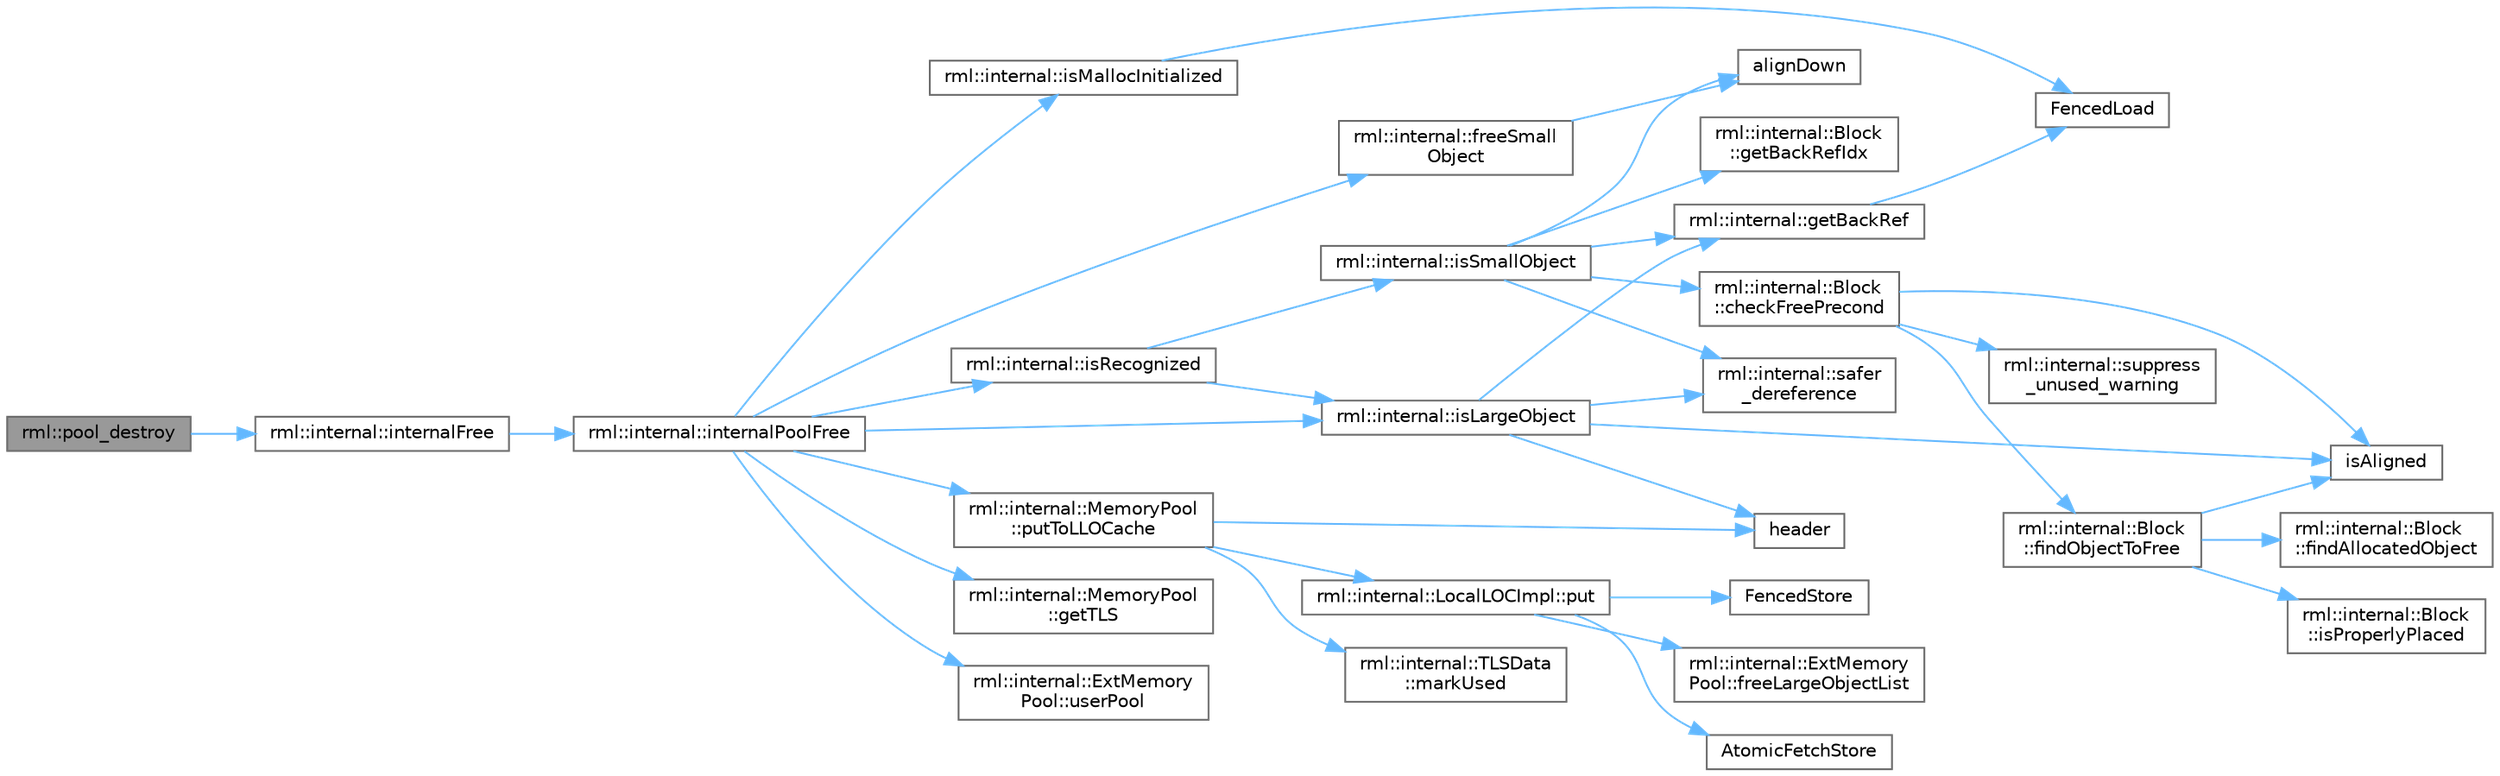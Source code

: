 digraph "rml::pool_destroy"
{
 // LATEX_PDF_SIZE
  bgcolor="transparent";
  edge [fontname=Helvetica,fontsize=10,labelfontname=Helvetica,labelfontsize=10];
  node [fontname=Helvetica,fontsize=10,shape=box,height=0.2,width=0.4];
  rankdir="LR";
  Node1 [id="Node000001",label="rml::pool_destroy",height=0.2,width=0.4,color="gray40", fillcolor="grey60", style="filled", fontcolor="black",tooltip=" "];
  Node1 -> Node2 [id="edge36_Node000001_Node000002",color="steelblue1",style="solid",tooltip=" "];
  Node2 [id="Node000002",label="rml::internal::internalFree",height=0.2,width=0.4,color="grey40", fillcolor="white", style="filled",URL="$namespacerml_1_1internal.html#a91eeaa067e3fdf5618b5a65b8b368231",tooltip=" "];
  Node2 -> Node3 [id="edge37_Node000002_Node000003",color="steelblue1",style="solid",tooltip=" "];
  Node3 [id="Node000003",label="rml::internal::internalPoolFree",height=0.2,width=0.4,color="grey40", fillcolor="white", style="filled",URL="$namespacerml_1_1internal.html#a8bff2023b8463f38317c75980f21e0db",tooltip=" "];
  Node3 -> Node4 [id="edge38_Node000003_Node000004",color="steelblue1",style="solid",tooltip=" "];
  Node4 [id="Node000004",label="rml::internal::freeSmall\lObject",height=0.2,width=0.4,color="grey40", fillcolor="white", style="filled",URL="$namespacerml_1_1internal.html#adeac248637575859a6e8f733ba15060e",tooltip=" "];
  Node4 -> Node5 [id="edge39_Node000004_Node000005",color="steelblue1",style="solid",tooltip=" "];
  Node5 [id="Node000005",label="alignDown",height=0.2,width=0.4,color="grey40", fillcolor="white", style="filled",URL="$shared__utils_8h.html#ab3918cd2395835f90b78b96d4e1e2390",tooltip=" "];
  Node3 -> Node6 [id="edge40_Node000003_Node000006",color="steelblue1",style="solid",tooltip=" "];
  Node6 [id="Node000006",label="rml::internal::MemoryPool\l::getTLS",height=0.2,width=0.4,color="grey40", fillcolor="white", style="filled",URL="$classrml_1_1internal_1_1_memory_pool.html#acdf684e1b29c9d00886d97b909798488",tooltip=" "];
  Node3 -> Node7 [id="edge41_Node000003_Node000007",color="steelblue1",style="solid",tooltip=" "];
  Node7 [id="Node000007",label="rml::internal::isLargeObject",height=0.2,width=0.4,color="grey40", fillcolor="white", style="filled",URL="$namespacerml_1_1internal.html#a730f387568a0a522e003dca4246eb393",tooltip=" "];
  Node7 -> Node8 [id="edge42_Node000007_Node000008",color="steelblue1",style="solid",tooltip=" "];
  Node8 [id="Node000008",label="rml::internal::getBackRef",height=0.2,width=0.4,color="grey40", fillcolor="white", style="filled",URL="$namespacerml_1_1internal.html#a674d3a46d675ee1887142a9118f48927",tooltip=" "];
  Node8 -> Node9 [id="edge43_Node000008_Node000009",color="steelblue1",style="solid",tooltip=" "];
  Node9 [id="Node000009",label="FencedLoad",height=0.2,width=0.4,color="grey40", fillcolor="white", style="filled",URL="$_synchronize_8h.html#a0792980ea26344eaf2fc0a4112b5d848",tooltip=" "];
  Node7 -> Node10 [id="edge44_Node000007_Node000010",color="steelblue1",style="solid",tooltip=" "];
  Node10 [id="Node000010",label="header",height=0.2,width=0.4,color="grey40", fillcolor="white", style="filled",URL="$cblat1_8f.html#a410931b600854e6dd3e253731606117e",tooltip=" "];
  Node7 -> Node11 [id="edge45_Node000007_Node000011",color="steelblue1",style="solid",tooltip=" "];
  Node11 [id="Node000011",label="isAligned",height=0.2,width=0.4,color="grey40", fillcolor="white", style="filled",URL="$_customize_8h.html#a717f2c2c0501922cd654a5ebf49b287e",tooltip=" "];
  Node7 -> Node12 [id="edge46_Node000007_Node000012",color="steelblue1",style="solid",tooltip=" "];
  Node12 [id="Node000012",label="rml::internal::safer\l_dereference",height=0.2,width=0.4,color="grey40", fillcolor="white", style="filled",URL="$namespacerml_1_1internal.html#ad1ffc431b9c2d1e7109a72599d761792",tooltip=" "];
  Node3 -> Node13 [id="edge47_Node000003_Node000013",color="steelblue1",style="solid",tooltip=" "];
  Node13 [id="Node000013",label="rml::internal::isMallocInitialized",height=0.2,width=0.4,color="grey40", fillcolor="white", style="filled",URL="$namespacerml_1_1internal.html#a61c4d632ea815cbeea8ed0ee72e06ac7",tooltip=" "];
  Node13 -> Node9 [id="edge48_Node000013_Node000009",color="steelblue1",style="solid",tooltip=" "];
  Node3 -> Node14 [id="edge49_Node000003_Node000014",color="steelblue1",style="solid",tooltip=" "];
  Node14 [id="Node000014",label="rml::internal::isRecognized",height=0.2,width=0.4,color="grey40", fillcolor="white", style="filled",URL="$namespacerml_1_1internal.html#abe52e5f71a9571929c11e06738d0864f",tooltip=" "];
  Node14 -> Node7 [id="edge50_Node000014_Node000007",color="steelblue1",style="solid",tooltip=" "];
  Node14 -> Node15 [id="edge51_Node000014_Node000015",color="steelblue1",style="solid",tooltip=" "];
  Node15 [id="Node000015",label="rml::internal::isSmallObject",height=0.2,width=0.4,color="grey40", fillcolor="white", style="filled",URL="$namespacerml_1_1internal.html#a44371ad68e0e7931776e8e128764ae79",tooltip=" "];
  Node15 -> Node5 [id="edge52_Node000015_Node000005",color="steelblue1",style="solid",tooltip=" "];
  Node15 -> Node16 [id="edge53_Node000015_Node000016",color="steelblue1",style="solid",tooltip=" "];
  Node16 [id="Node000016",label="rml::internal::Block\l::checkFreePrecond",height=0.2,width=0.4,color="grey40", fillcolor="white", style="filled",URL="$classrml_1_1internal_1_1_block.html#adb4bc8e99527a3f6f6c0252fd7d550f8",tooltip=" "];
  Node16 -> Node17 [id="edge54_Node000016_Node000017",color="steelblue1",style="solid",tooltip=" "];
  Node17 [id="Node000017",label="rml::internal::Block\l::findObjectToFree",height=0.2,width=0.4,color="grey40", fillcolor="white", style="filled",URL="$classrml_1_1internal_1_1_block.html#a1cc1c9493f28b26a694f9206d2b82f3c",tooltip=" "];
  Node17 -> Node18 [id="edge55_Node000017_Node000018",color="steelblue1",style="solid",tooltip=" "];
  Node18 [id="Node000018",label="rml::internal::Block\l::findAllocatedObject",height=0.2,width=0.4,color="grey40", fillcolor="white", style="filled",URL="$classrml_1_1internal_1_1_block.html#a40ba10a264d6930e09da78ecfc9034a7",tooltip=" "];
  Node17 -> Node11 [id="edge56_Node000017_Node000011",color="steelblue1",style="solid",tooltip=" "];
  Node17 -> Node19 [id="edge57_Node000017_Node000019",color="steelblue1",style="solid",tooltip=" "];
  Node19 [id="Node000019",label="rml::internal::Block\l::isProperlyPlaced",height=0.2,width=0.4,color="grey40", fillcolor="white", style="filled",URL="$classrml_1_1internal_1_1_block.html#a0784348220b090a74a437cc7a61d0c88",tooltip=" "];
  Node16 -> Node11 [id="edge58_Node000016_Node000011",color="steelblue1",style="solid",tooltip=" "];
  Node16 -> Node20 [id="edge59_Node000016_Node000020",color="steelblue1",style="solid",tooltip=" "];
  Node20 [id="Node000020",label="rml::internal::suppress\l_unused_warning",height=0.2,width=0.4,color="grey40", fillcolor="white", style="filled",URL="$namespacerml_1_1internal.html#acf3df9c7e1c2baec44e3dab2d8f1ee42",tooltip="Utility template function to prevent \"unused\" warnings by various compilers."];
  Node15 -> Node8 [id="edge60_Node000015_Node000008",color="steelblue1",style="solid",tooltip=" "];
  Node15 -> Node21 [id="edge61_Node000015_Node000021",color="steelblue1",style="solid",tooltip=" "];
  Node21 [id="Node000021",label="rml::internal::Block\l::getBackRefIdx",height=0.2,width=0.4,color="grey40", fillcolor="white", style="filled",URL="$classrml_1_1internal_1_1_block.html#a3e5bded9feaecc0d3c5cacb5e859aa63",tooltip=" "];
  Node15 -> Node12 [id="edge62_Node000015_Node000012",color="steelblue1",style="solid",tooltip=" "];
  Node3 -> Node22 [id="edge63_Node000003_Node000022",color="steelblue1",style="solid",tooltip=" "];
  Node22 [id="Node000022",label="rml::internal::MemoryPool\l::putToLLOCache",height=0.2,width=0.4,color="grey40", fillcolor="white", style="filled",URL="$classrml_1_1internal_1_1_memory_pool.html#aedf33ac6b570a3847f86ad528de00149",tooltip=" "];
  Node22 -> Node10 [id="edge64_Node000022_Node000010",color="steelblue1",style="solid",tooltip=" "];
  Node22 -> Node23 [id="edge65_Node000022_Node000023",color="steelblue1",style="solid",tooltip=" "];
  Node23 [id="Node000023",label="rml::internal::TLSData\l::markUsed",height=0.2,width=0.4,color="grey40", fillcolor="white", style="filled",URL="$classrml_1_1internal_1_1_t_l_s_data.html#afabda6a63ddb1942d1d5a7a06f41e2ae",tooltip=" "];
  Node22 -> Node24 [id="edge66_Node000022_Node000024",color="steelblue1",style="solid",tooltip=" "];
  Node24 [id="Node000024",label="rml::internal::LocalLOCImpl::put",height=0.2,width=0.4,color="grey40", fillcolor="white", style="filled",URL="$classrml_1_1internal_1_1_local_l_o_c_impl.html#a40f0e9cea1a99d95d786f52e2dc8add9",tooltip=" "];
  Node24 -> Node25 [id="edge67_Node000024_Node000025",color="steelblue1",style="solid",tooltip=" "];
  Node25 [id="Node000025",label="AtomicFetchStore",height=0.2,width=0.4,color="grey40", fillcolor="white", style="filled",URL="$_synchronize_8h.html#a8f959802bcef862416aed96fe5c6e601",tooltip=" "];
  Node24 -> Node26 [id="edge68_Node000024_Node000026",color="steelblue1",style="solid",tooltip=" "];
  Node26 [id="Node000026",label="FencedStore",height=0.2,width=0.4,color="grey40", fillcolor="white", style="filled",URL="$_synchronize_8h.html#a19886ee3899c0a2435ea9840116ea325",tooltip=" "];
  Node24 -> Node27 [id="edge69_Node000024_Node000027",color="steelblue1",style="solid",tooltip=" "];
  Node27 [id="Node000027",label="rml::internal::ExtMemory\lPool::freeLargeObjectList",height=0.2,width=0.4,color="grey40", fillcolor="white", style="filled",URL="$structrml_1_1internal_1_1_ext_memory_pool.html#a06321d28bde3009b25988ea85bee7748",tooltip=" "];
  Node3 -> Node28 [id="edge70_Node000003_Node000028",color="steelblue1",style="solid",tooltip=" "];
  Node28 [id="Node000028",label="rml::internal::ExtMemory\lPool::userPool",height=0.2,width=0.4,color="grey40", fillcolor="white", style="filled",URL="$structrml_1_1internal_1_1_ext_memory_pool.html#a6f02801fa5ba692cf62457c0a80079cc",tooltip=" "];
}
